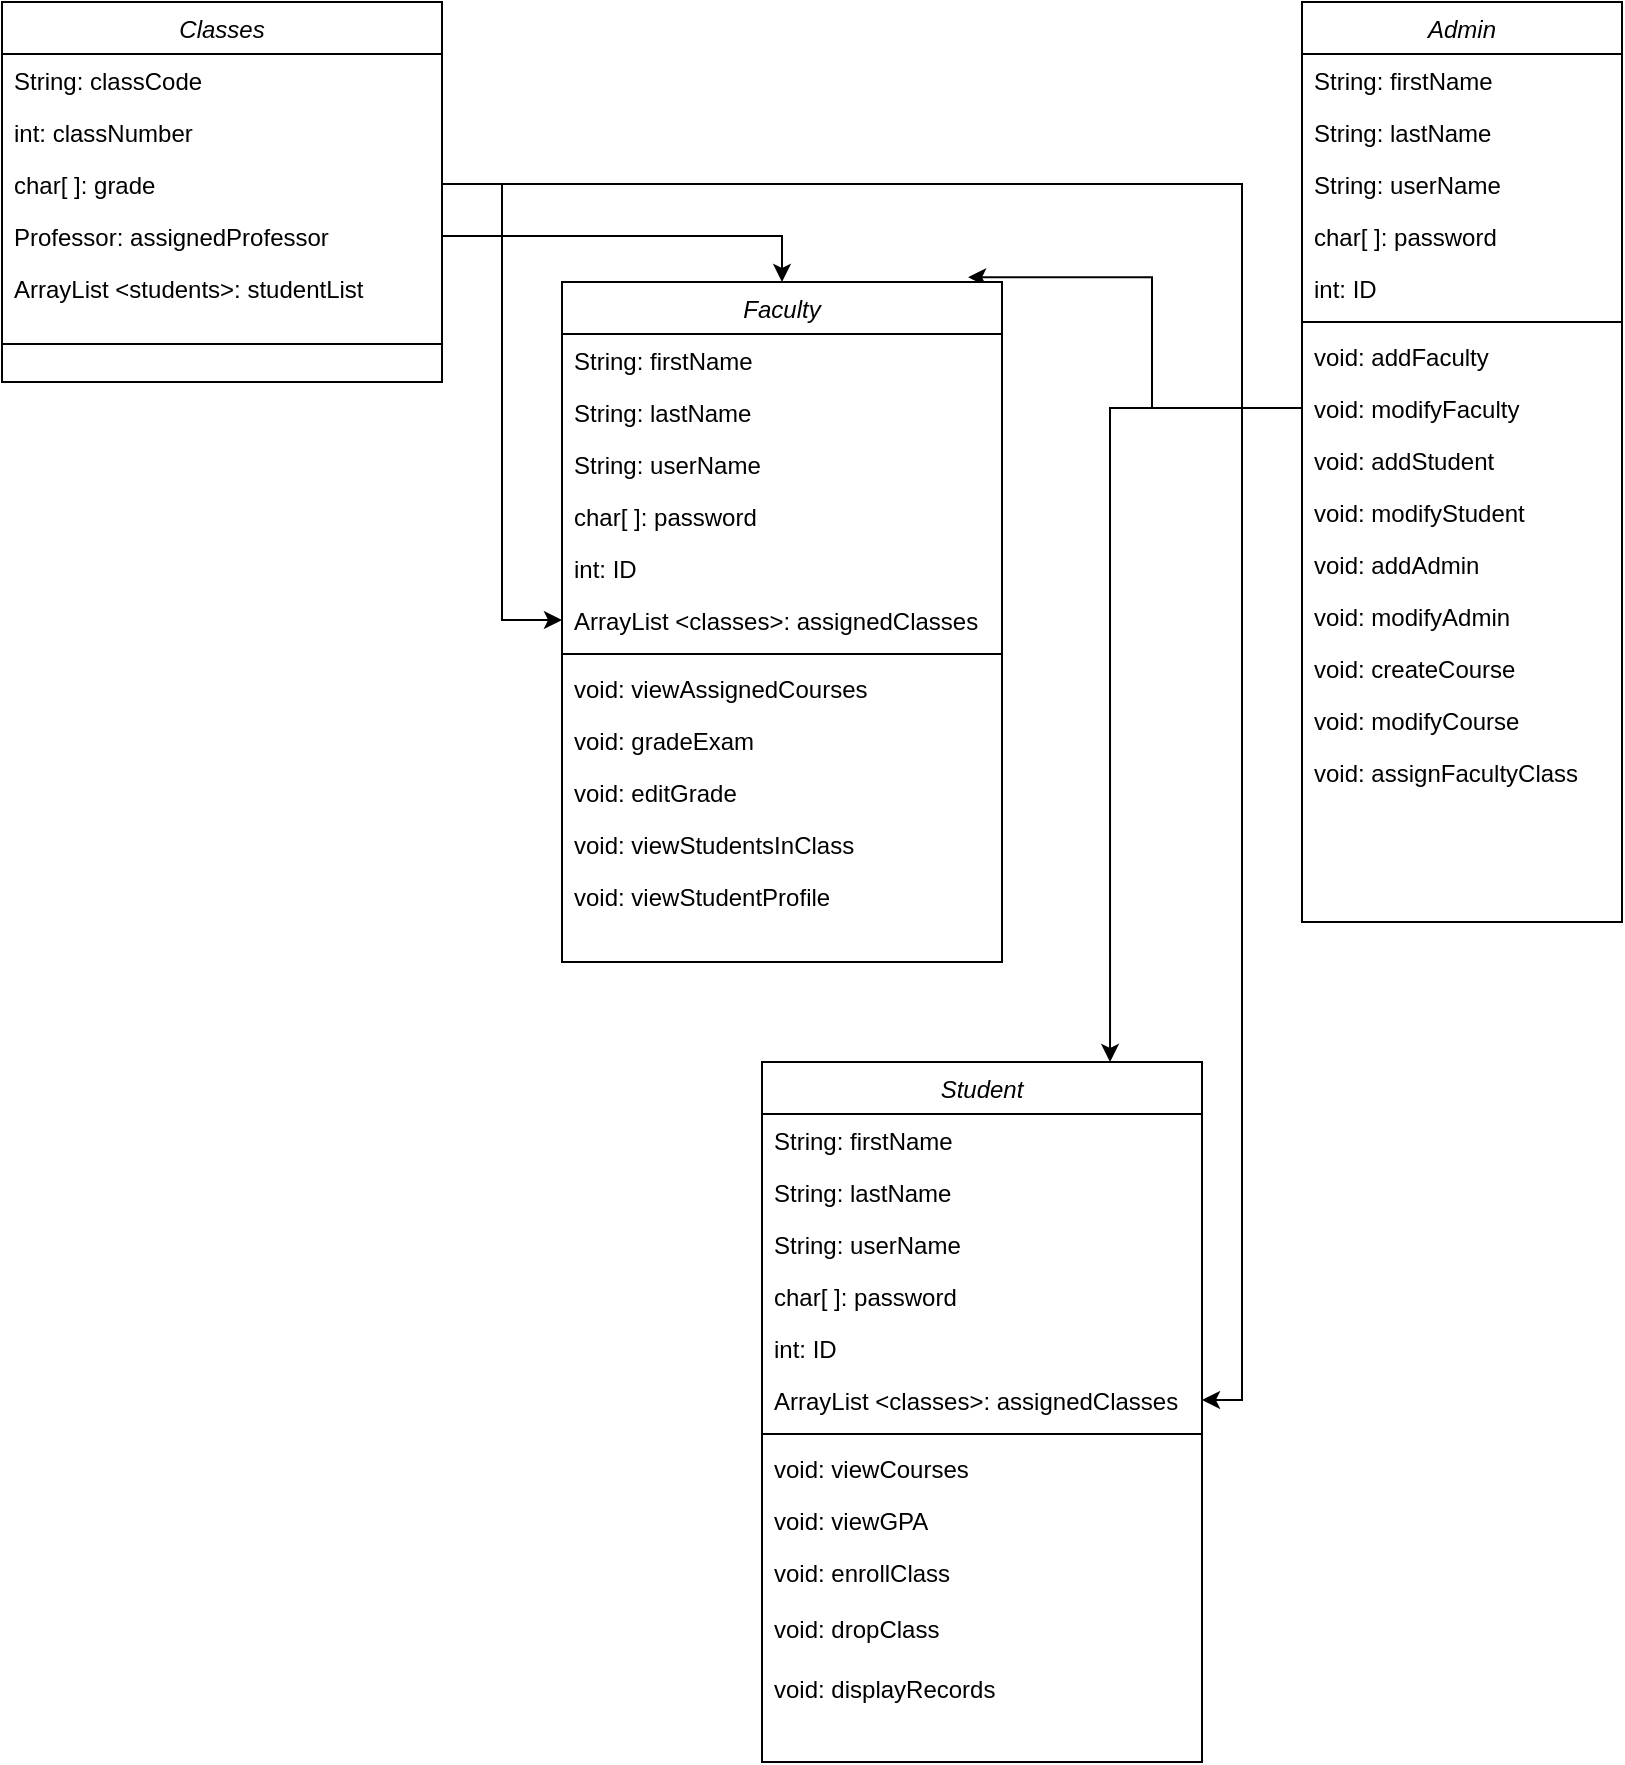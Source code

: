 <mxfile version="13.0.3" type="device"><diagram id="C5RBs43oDa-KdzZeNtuy" name="Page-1"><mxGraphModel dx="1086" dy="806" grid="1" gridSize="10" guides="1" tooltips="1" connect="1" arrows="1" fold="1" page="1" pageScale="1" pageWidth="850" pageHeight="1100" math="0" shadow="0"><root><mxCell id="WIyWlLk6GJQsqaUBKTNV-0"/><mxCell id="WIyWlLk6GJQsqaUBKTNV-1" parent="WIyWlLk6GJQsqaUBKTNV-0"/><mxCell id="-GOh8JYpFKsERaH-Bscb-39" value="Admin" style="swimlane;fontStyle=2;align=center;verticalAlign=top;childLayout=stackLayout;horizontal=1;startSize=26;horizontalStack=0;resizeParent=1;resizeLast=0;collapsible=1;marginBottom=0;rounded=0;shadow=0;strokeWidth=1;" parent="WIyWlLk6GJQsqaUBKTNV-1" vertex="1"><mxGeometry x="660" y="10" width="160" height="460" as="geometry"><mxRectangle x="340" y="380" width="170" height="26" as="alternateBounds"/></mxGeometry></mxCell><mxCell id="-GOh8JYpFKsERaH-Bscb-40" value="String: firstName" style="text;align=left;verticalAlign=top;spacingLeft=4;spacingRight=4;overflow=hidden;rotatable=0;points=[[0,0.5],[1,0.5]];portConstraint=eastwest;" parent="-GOh8JYpFKsERaH-Bscb-39" vertex="1"><mxGeometry y="26" width="160" height="26" as="geometry"/></mxCell><mxCell id="-GOh8JYpFKsERaH-Bscb-41" value="String: lastName" style="text;align=left;verticalAlign=top;spacingLeft=4;spacingRight=4;overflow=hidden;rotatable=0;points=[[0,0.5],[1,0.5]];portConstraint=eastwest;" parent="-GOh8JYpFKsERaH-Bscb-39" vertex="1"><mxGeometry y="52" width="160" height="26" as="geometry"/></mxCell><mxCell id="-GOh8JYpFKsERaH-Bscb-42" value="String: userName" style="text;align=left;verticalAlign=top;spacingLeft=4;spacingRight=4;overflow=hidden;rotatable=0;points=[[0,0.5],[1,0.5]];portConstraint=eastwest;" parent="-GOh8JYpFKsERaH-Bscb-39" vertex="1"><mxGeometry y="78" width="160" height="26" as="geometry"/></mxCell><mxCell id="-GOh8JYpFKsERaH-Bscb-43" value="char[ ]: password" style="text;align=left;verticalAlign=top;spacingLeft=4;spacingRight=4;overflow=hidden;rotatable=0;points=[[0,0.5],[1,0.5]];portConstraint=eastwest;" parent="-GOh8JYpFKsERaH-Bscb-39" vertex="1"><mxGeometry y="104" width="160" height="26" as="geometry"/></mxCell><mxCell id="-GOh8JYpFKsERaH-Bscb-44" value="int: ID" style="text;align=left;verticalAlign=top;spacingLeft=4;spacingRight=4;overflow=hidden;rotatable=0;points=[[0,0.5],[1,0.5]];portConstraint=eastwest;" parent="-GOh8JYpFKsERaH-Bscb-39" vertex="1"><mxGeometry y="130" width="160" height="26" as="geometry"/></mxCell><mxCell id="-GOh8JYpFKsERaH-Bscb-45" value="" style="line;html=1;strokeWidth=1;align=left;verticalAlign=middle;spacingTop=-1;spacingLeft=3;spacingRight=3;rotatable=0;labelPosition=right;points=[];portConstraint=eastwest;" parent="-GOh8JYpFKsERaH-Bscb-39" vertex="1"><mxGeometry y="156" width="160" height="8" as="geometry"/></mxCell><mxCell id="-GOh8JYpFKsERaH-Bscb-62" value="void: addFaculty" style="text;align=left;verticalAlign=top;spacingLeft=4;spacingRight=4;overflow=hidden;rotatable=0;points=[[0,0.5],[1,0.5]];portConstraint=eastwest;" parent="-GOh8JYpFKsERaH-Bscb-39" vertex="1"><mxGeometry y="164" width="160" height="26" as="geometry"/></mxCell><mxCell id="-GOh8JYpFKsERaH-Bscb-63" value="void: modifyFaculty" style="text;align=left;verticalAlign=top;spacingLeft=4;spacingRight=4;overflow=hidden;rotatable=0;points=[[0,0.5],[1,0.5]];portConstraint=eastwest;" parent="-GOh8JYpFKsERaH-Bscb-39" vertex="1"><mxGeometry y="190" width="160" height="26" as="geometry"/></mxCell><mxCell id="-GOh8JYpFKsERaH-Bscb-67" value="void: addStudent" style="text;align=left;verticalAlign=top;spacingLeft=4;spacingRight=4;overflow=hidden;rotatable=0;points=[[0,0.5],[1,0.5]];portConstraint=eastwest;" parent="-GOh8JYpFKsERaH-Bscb-39" vertex="1"><mxGeometry y="216" width="160" height="26" as="geometry"/></mxCell><mxCell id="-GOh8JYpFKsERaH-Bscb-68" value="void: modifyStudent" style="text;align=left;verticalAlign=top;spacingLeft=4;spacingRight=4;overflow=hidden;rotatable=0;points=[[0,0.5],[1,0.5]];portConstraint=eastwest;" parent="-GOh8JYpFKsERaH-Bscb-39" vertex="1"><mxGeometry y="242" width="160" height="26" as="geometry"/></mxCell><mxCell id="-GOh8JYpFKsERaH-Bscb-69" value="void: addAdmin" style="text;align=left;verticalAlign=top;spacingLeft=4;spacingRight=4;overflow=hidden;rotatable=0;points=[[0,0.5],[1,0.5]];portConstraint=eastwest;" parent="-GOh8JYpFKsERaH-Bscb-39" vertex="1"><mxGeometry y="268" width="160" height="26" as="geometry"/></mxCell><mxCell id="-GOh8JYpFKsERaH-Bscb-70" value="void: modifyAdmin" style="text;align=left;verticalAlign=top;spacingLeft=4;spacingRight=4;overflow=hidden;rotatable=0;points=[[0,0.5],[1,0.5]];portConstraint=eastwest;" parent="-GOh8JYpFKsERaH-Bscb-39" vertex="1"><mxGeometry y="294" width="160" height="26" as="geometry"/></mxCell><mxCell id="-GOh8JYpFKsERaH-Bscb-71" value="void: createCourse" style="text;align=left;verticalAlign=top;spacingLeft=4;spacingRight=4;overflow=hidden;rotatable=0;points=[[0,0.5],[1,0.5]];portConstraint=eastwest;" parent="-GOh8JYpFKsERaH-Bscb-39" vertex="1"><mxGeometry y="320" width="160" height="26" as="geometry"/></mxCell><mxCell id="-GOh8JYpFKsERaH-Bscb-72" value="void: modifyCourse" style="text;align=left;verticalAlign=top;spacingLeft=4;spacingRight=4;overflow=hidden;rotatable=0;points=[[0,0.5],[1,0.5]];portConstraint=eastwest;" parent="-GOh8JYpFKsERaH-Bscb-39" vertex="1"><mxGeometry y="346" width="160" height="26" as="geometry"/></mxCell><mxCell id="_2yvxuuNnF217-D5CUpZ-5" value="void: assignFacultyClass" style="text;align=left;verticalAlign=top;spacingLeft=4;spacingRight=4;overflow=hidden;rotatable=0;points=[[0,0.5],[1,0.5]];portConstraint=eastwest;" vertex="1" parent="-GOh8JYpFKsERaH-Bscb-39"><mxGeometry y="372" width="160" height="32" as="geometry"/></mxCell><mxCell id="-GOh8JYpFKsERaH-Bscb-26" value="Classes" style="swimlane;fontStyle=2;align=center;verticalAlign=top;childLayout=stackLayout;horizontal=1;startSize=26;horizontalStack=0;resizeParent=1;resizeLast=0;collapsible=1;marginBottom=0;rounded=0;shadow=0;strokeWidth=1;" parent="WIyWlLk6GJQsqaUBKTNV-1" vertex="1"><mxGeometry x="10" y="10" width="220" height="190" as="geometry"><mxRectangle x="230" y="140" width="160" height="26" as="alternateBounds"/></mxGeometry></mxCell><mxCell id="-GOh8JYpFKsERaH-Bscb-27" value="String: classCode" style="text;align=left;verticalAlign=top;spacingLeft=4;spacingRight=4;overflow=hidden;rotatable=0;points=[[0,0.5],[1,0.5]];portConstraint=eastwest;" parent="-GOh8JYpFKsERaH-Bscb-26" vertex="1"><mxGeometry y="26" width="220" height="26" as="geometry"/></mxCell><mxCell id="-GOh8JYpFKsERaH-Bscb-29" value="int: classNumber" style="text;align=left;verticalAlign=top;spacingLeft=4;spacingRight=4;overflow=hidden;rotatable=0;points=[[0,0.5],[1,0.5]];portConstraint=eastwest;rounded=0;shadow=0;html=0;" parent="-GOh8JYpFKsERaH-Bscb-26" vertex="1"><mxGeometry y="52" width="220" height="26" as="geometry"/></mxCell><mxCell id="-GOh8JYpFKsERaH-Bscb-74" value="char[ ]: grade" style="text;align=left;verticalAlign=top;spacingLeft=4;spacingRight=4;overflow=hidden;rotatable=0;points=[[0,0.5],[1,0.5]];portConstraint=eastwest;rounded=0;shadow=0;html=0;" parent="-GOh8JYpFKsERaH-Bscb-26" vertex="1"><mxGeometry y="78" width="220" height="26" as="geometry"/></mxCell><mxCell id="-GOh8JYpFKsERaH-Bscb-78" value="Professor: assignedProfessor" style="text;align=left;verticalAlign=top;spacingLeft=4;spacingRight=4;overflow=hidden;rotatable=0;points=[[0,0.5],[1,0.5]];portConstraint=eastwest;rounded=0;shadow=0;html=0;" parent="-GOh8JYpFKsERaH-Bscb-26" vertex="1"><mxGeometry y="104" width="220" height="26" as="geometry"/></mxCell><mxCell id="-GOh8JYpFKsERaH-Bscb-79" value="ArrayList &lt;students&gt;: studentList" style="text;align=left;verticalAlign=top;spacingLeft=4;spacingRight=4;overflow=hidden;rotatable=0;points=[[0,0.5],[1,0.5]];portConstraint=eastwest;rounded=0;shadow=0;html=0;" parent="-GOh8JYpFKsERaH-Bscb-26" vertex="1"><mxGeometry y="130" width="220" height="26" as="geometry"/></mxCell><mxCell id="-GOh8JYpFKsERaH-Bscb-31" value="" style="line;html=1;strokeWidth=1;align=left;verticalAlign=middle;spacingTop=-1;spacingLeft=3;spacingRight=3;rotatable=0;labelPosition=right;points=[];portConstraint=eastwest;" parent="-GOh8JYpFKsERaH-Bscb-26" vertex="1"><mxGeometry y="156" width="220" height="30" as="geometry"/></mxCell><mxCell id="-GOh8JYpFKsERaH-Bscb-83" style="edgeStyle=orthogonalEdgeStyle;rounded=0;orthogonalLoop=1;jettySize=auto;html=1;" parent="WIyWlLk6GJQsqaUBKTNV-1" source="-GOh8JYpFKsERaH-Bscb-74" target="-GOh8JYpFKsERaH-Bscb-73" edge="1"><mxGeometry relative="1" as="geometry"/></mxCell><mxCell id="-GOh8JYpFKsERaH-Bscb-84" style="edgeStyle=orthogonalEdgeStyle;rounded=0;orthogonalLoop=1;jettySize=auto;html=1;exitX=1;exitY=0.5;exitDx=0;exitDy=0;entryX=1;entryY=0.5;entryDx=0;entryDy=0;" parent="WIyWlLk6GJQsqaUBKTNV-1" source="-GOh8JYpFKsERaH-Bscb-74" target="-GOh8JYpFKsERaH-Bscb-75" edge="1"><mxGeometry relative="1" as="geometry"/></mxCell><mxCell id="-GOh8JYpFKsERaH-Bscb-85" style="edgeStyle=orthogonalEdgeStyle;rounded=0;orthogonalLoop=1;jettySize=auto;html=1;exitX=1;exitY=0.5;exitDx=0;exitDy=0;" parent="WIyWlLk6GJQsqaUBKTNV-1" source="-GOh8JYpFKsERaH-Bscb-78" target="zkfFHV4jXpPFQw0GAbJ--13" edge="1"><mxGeometry relative="1" as="geometry"/></mxCell><mxCell id="AydbRbirPoCUCjcs5GUV-0" style="edgeStyle=orthogonalEdgeStyle;rounded=0;orthogonalLoop=1;jettySize=auto;html=1;entryX=0.923;entryY=-0.007;entryDx=0;entryDy=0;entryPerimeter=0;" parent="WIyWlLk6GJQsqaUBKTNV-1" source="-GOh8JYpFKsERaH-Bscb-63" target="zkfFHV4jXpPFQw0GAbJ--13" edge="1"><mxGeometry relative="1" as="geometry"/></mxCell><mxCell id="AydbRbirPoCUCjcs5GUV-1" style="edgeStyle=orthogonalEdgeStyle;rounded=0;orthogonalLoop=1;jettySize=auto;html=1;entryX=0.791;entryY=0;entryDx=0;entryDy=0;entryPerimeter=0;" parent="WIyWlLk6GJQsqaUBKTNV-1" source="-GOh8JYpFKsERaH-Bscb-63" target="-GOh8JYpFKsERaH-Bscb-46" edge="1"><mxGeometry relative="1" as="geometry"/></mxCell><mxCell id="zkfFHV4jXpPFQw0GAbJ--13" value="Faculty" style="swimlane;fontStyle=2;align=center;verticalAlign=top;childLayout=stackLayout;horizontal=1;startSize=26;horizontalStack=0;resizeParent=1;resizeLast=0;collapsible=1;marginBottom=0;rounded=0;shadow=0;strokeWidth=1;" parent="WIyWlLk6GJQsqaUBKTNV-1" vertex="1"><mxGeometry x="290" y="150" width="220" height="340" as="geometry"><mxRectangle x="340" y="380" width="170" height="26" as="alternateBounds"/></mxGeometry></mxCell><mxCell id="zkfFHV4jXpPFQw0GAbJ--14" value="String: firstName" style="text;align=left;verticalAlign=top;spacingLeft=4;spacingRight=4;overflow=hidden;rotatable=0;points=[[0,0.5],[1,0.5]];portConstraint=eastwest;" parent="zkfFHV4jXpPFQw0GAbJ--13" vertex="1"><mxGeometry y="26" width="220" height="26" as="geometry"/></mxCell><mxCell id="-GOh8JYpFKsERaH-Bscb-36" value="String: lastName" style="text;align=left;verticalAlign=top;spacingLeft=4;spacingRight=4;overflow=hidden;rotatable=0;points=[[0,0.5],[1,0.5]];portConstraint=eastwest;" parent="zkfFHV4jXpPFQw0GAbJ--13" vertex="1"><mxGeometry y="52" width="220" height="26" as="geometry"/></mxCell><mxCell id="-GOh8JYpFKsERaH-Bscb-35" value="String: userName" style="text;align=left;verticalAlign=top;spacingLeft=4;spacingRight=4;overflow=hidden;rotatable=0;points=[[0,0.5],[1,0.5]];portConstraint=eastwest;" parent="zkfFHV4jXpPFQw0GAbJ--13" vertex="1"><mxGeometry y="78" width="220" height="26" as="geometry"/></mxCell><mxCell id="-GOh8JYpFKsERaH-Bscb-37" value="char[ ]: password" style="text;align=left;verticalAlign=top;spacingLeft=4;spacingRight=4;overflow=hidden;rotatable=0;points=[[0,0.5],[1,0.5]];portConstraint=eastwest;" parent="zkfFHV4jXpPFQw0GAbJ--13" vertex="1"><mxGeometry y="104" width="220" height="26" as="geometry"/></mxCell><mxCell id="-GOh8JYpFKsERaH-Bscb-38" value="int: ID" style="text;align=left;verticalAlign=top;spacingLeft=4;spacingRight=4;overflow=hidden;rotatable=0;points=[[0,0.5],[1,0.5]];portConstraint=eastwest;" parent="zkfFHV4jXpPFQw0GAbJ--13" vertex="1"><mxGeometry y="130" width="220" height="26" as="geometry"/></mxCell><mxCell id="-GOh8JYpFKsERaH-Bscb-73" value="ArrayList &lt;classes&gt;: assignedClasses" style="text;align=left;verticalAlign=top;spacingLeft=4;spacingRight=4;overflow=hidden;rotatable=0;points=[[0,0.5],[1,0.5]];portConstraint=eastwest;" parent="zkfFHV4jXpPFQw0GAbJ--13" vertex="1"><mxGeometry y="156" width="220" height="26" as="geometry"/></mxCell><mxCell id="zkfFHV4jXpPFQw0GAbJ--15" value="" style="line;html=1;strokeWidth=1;align=left;verticalAlign=middle;spacingTop=-1;spacingLeft=3;spacingRight=3;rotatable=0;labelPosition=right;points=[];portConstraint=eastwest;" parent="zkfFHV4jXpPFQw0GAbJ--13" vertex="1"><mxGeometry y="182" width="220" height="8" as="geometry"/></mxCell><mxCell id="-GOh8JYpFKsERaH-Bscb-76" value="void: viewAssignedCourses" style="text;align=left;verticalAlign=top;spacingLeft=4;spacingRight=4;overflow=hidden;rotatable=0;points=[[0,0.5],[1,0.5]];portConstraint=eastwest;" parent="zkfFHV4jXpPFQw0GAbJ--13" vertex="1"><mxGeometry y="190" width="220" height="26" as="geometry"/></mxCell><mxCell id="-GOh8JYpFKsERaH-Bscb-82" value="void: gradeExam" style="text;align=left;verticalAlign=top;spacingLeft=4;spacingRight=4;overflow=hidden;rotatable=0;points=[[0,0.5],[1,0.5]];portConstraint=eastwest;" parent="zkfFHV4jXpPFQw0GAbJ--13" vertex="1"><mxGeometry y="216" width="220" height="26" as="geometry"/></mxCell><mxCell id="-GOh8JYpFKsERaH-Bscb-77" value="void: editGrade" style="text;align=left;verticalAlign=top;spacingLeft=4;spacingRight=4;overflow=hidden;rotatable=0;points=[[0,0.5],[1,0.5]];portConstraint=eastwest;" parent="zkfFHV4jXpPFQw0GAbJ--13" vertex="1"><mxGeometry y="242" width="220" height="26" as="geometry"/></mxCell><mxCell id="_2yvxuuNnF217-D5CUpZ-9" value="void: viewStudentsInClass" style="text;align=left;verticalAlign=top;spacingLeft=4;spacingRight=4;overflow=hidden;rotatable=0;points=[[0,0.5],[1,0.5]];portConstraint=eastwest;" vertex="1" parent="zkfFHV4jXpPFQw0GAbJ--13"><mxGeometry y="268" width="220" height="26" as="geometry"/></mxCell><mxCell id="_2yvxuuNnF217-D5CUpZ-10" value="void: viewStudentProfile" style="text;align=left;verticalAlign=top;spacingLeft=4;spacingRight=4;overflow=hidden;rotatable=0;points=[[0,0.5],[1,0.5]];portConstraint=eastwest;" vertex="1" parent="zkfFHV4jXpPFQw0GAbJ--13"><mxGeometry y="294" width="220" height="26" as="geometry"/></mxCell><mxCell id="-GOh8JYpFKsERaH-Bscb-46" value="Student" style="swimlane;fontStyle=2;align=center;verticalAlign=top;childLayout=stackLayout;horizontal=1;startSize=26;horizontalStack=0;resizeParent=1;resizeLast=0;collapsible=1;marginBottom=0;rounded=0;shadow=0;strokeWidth=1;" parent="WIyWlLk6GJQsqaUBKTNV-1" vertex="1"><mxGeometry x="390" y="540" width="220" height="350" as="geometry"><mxRectangle x="340" y="380" width="170" height="26" as="alternateBounds"/></mxGeometry></mxCell><mxCell id="-GOh8JYpFKsERaH-Bscb-47" value="String: firstName" style="text;align=left;verticalAlign=top;spacingLeft=4;spacingRight=4;overflow=hidden;rotatable=0;points=[[0,0.5],[1,0.5]];portConstraint=eastwest;" parent="-GOh8JYpFKsERaH-Bscb-46" vertex="1"><mxGeometry y="26" width="220" height="26" as="geometry"/></mxCell><mxCell id="-GOh8JYpFKsERaH-Bscb-48" value="String: lastName" style="text;align=left;verticalAlign=top;spacingLeft=4;spacingRight=4;overflow=hidden;rotatable=0;points=[[0,0.5],[1,0.5]];portConstraint=eastwest;" parent="-GOh8JYpFKsERaH-Bscb-46" vertex="1"><mxGeometry y="52" width="220" height="26" as="geometry"/></mxCell><mxCell id="-GOh8JYpFKsERaH-Bscb-49" value="String: userName" style="text;align=left;verticalAlign=top;spacingLeft=4;spacingRight=4;overflow=hidden;rotatable=0;points=[[0,0.5],[1,0.5]];portConstraint=eastwest;" parent="-GOh8JYpFKsERaH-Bscb-46" vertex="1"><mxGeometry y="78" width="220" height="26" as="geometry"/></mxCell><mxCell id="-GOh8JYpFKsERaH-Bscb-50" value="char[ ]: password" style="text;align=left;verticalAlign=top;spacingLeft=4;spacingRight=4;overflow=hidden;rotatable=0;points=[[0,0.5],[1,0.5]];portConstraint=eastwest;" parent="-GOh8JYpFKsERaH-Bscb-46" vertex="1"><mxGeometry y="104" width="220" height="26" as="geometry"/></mxCell><mxCell id="-GOh8JYpFKsERaH-Bscb-51" value="int: ID" style="text;align=left;verticalAlign=top;spacingLeft=4;spacingRight=4;overflow=hidden;rotatable=0;points=[[0,0.5],[1,0.5]];portConstraint=eastwest;" parent="-GOh8JYpFKsERaH-Bscb-46" vertex="1"><mxGeometry y="130" width="220" height="26" as="geometry"/></mxCell><mxCell id="-GOh8JYpFKsERaH-Bscb-75" value="ArrayList &lt;classes&gt;: assignedClasses" style="text;align=left;verticalAlign=top;spacingLeft=4;spacingRight=4;overflow=hidden;rotatable=0;points=[[0,0.5],[1,0.5]];portConstraint=eastwest;" parent="-GOh8JYpFKsERaH-Bscb-46" vertex="1"><mxGeometry y="156" width="220" height="26" as="geometry"/></mxCell><mxCell id="-GOh8JYpFKsERaH-Bscb-52" value="" style="line;html=1;strokeWidth=1;align=left;verticalAlign=middle;spacingTop=-1;spacingLeft=3;spacingRight=3;rotatable=0;labelPosition=right;points=[];portConstraint=eastwest;" parent="-GOh8JYpFKsERaH-Bscb-46" vertex="1"><mxGeometry y="182" width="220" height="8" as="geometry"/></mxCell><mxCell id="-GOh8JYpFKsERaH-Bscb-64" value="void: viewCourses" style="text;align=left;verticalAlign=top;spacingLeft=4;spacingRight=4;overflow=hidden;rotatable=0;points=[[0,0.5],[1,0.5]];portConstraint=eastwest;" parent="-GOh8JYpFKsERaH-Bscb-46" vertex="1"><mxGeometry y="190" width="220" height="26" as="geometry"/></mxCell><mxCell id="-GOh8JYpFKsERaH-Bscb-66" value="void: viewGPA" style="text;align=left;verticalAlign=top;spacingLeft=4;spacingRight=4;overflow=hidden;rotatable=0;points=[[0,0.5],[1,0.5]];portConstraint=eastwest;" parent="-GOh8JYpFKsERaH-Bscb-46" vertex="1"><mxGeometry y="216" width="220" height="26" as="geometry"/></mxCell><mxCell id="_2yvxuuNnF217-D5CUpZ-7" value="void: enrollClass" style="text;align=left;verticalAlign=top;spacingLeft=4;spacingRight=4;overflow=hidden;rotatable=0;points=[[0,0.5],[1,0.5]];portConstraint=eastwest;" vertex="1" parent="-GOh8JYpFKsERaH-Bscb-46"><mxGeometry y="242" width="220" height="26" as="geometry"/></mxCell><mxCell id="_2yvxuuNnF217-D5CUpZ-8" value="void: dropClass" style="text;align=left;verticalAlign=top;spacingLeft=4;spacingRight=4;overflow=hidden;rotatable=0;points=[[0,0.5],[1,0.5]];portConstraint=eastwest;" vertex="1" parent="WIyWlLk6GJQsqaUBKTNV-1"><mxGeometry x="390" y="810" width="160" height="30" as="geometry"/></mxCell><mxCell id="_2yvxuuNnF217-D5CUpZ-11" value="void: displayRecords" style="text;align=left;verticalAlign=top;spacingLeft=4;spacingRight=4;overflow=hidden;rotatable=0;points=[[0,0.5],[1,0.5]];portConstraint=eastwest;" vertex="1" parent="WIyWlLk6GJQsqaUBKTNV-1"><mxGeometry x="390" y="840" width="160" height="30" as="geometry"/></mxCell></root></mxGraphModel></diagram></mxfile>